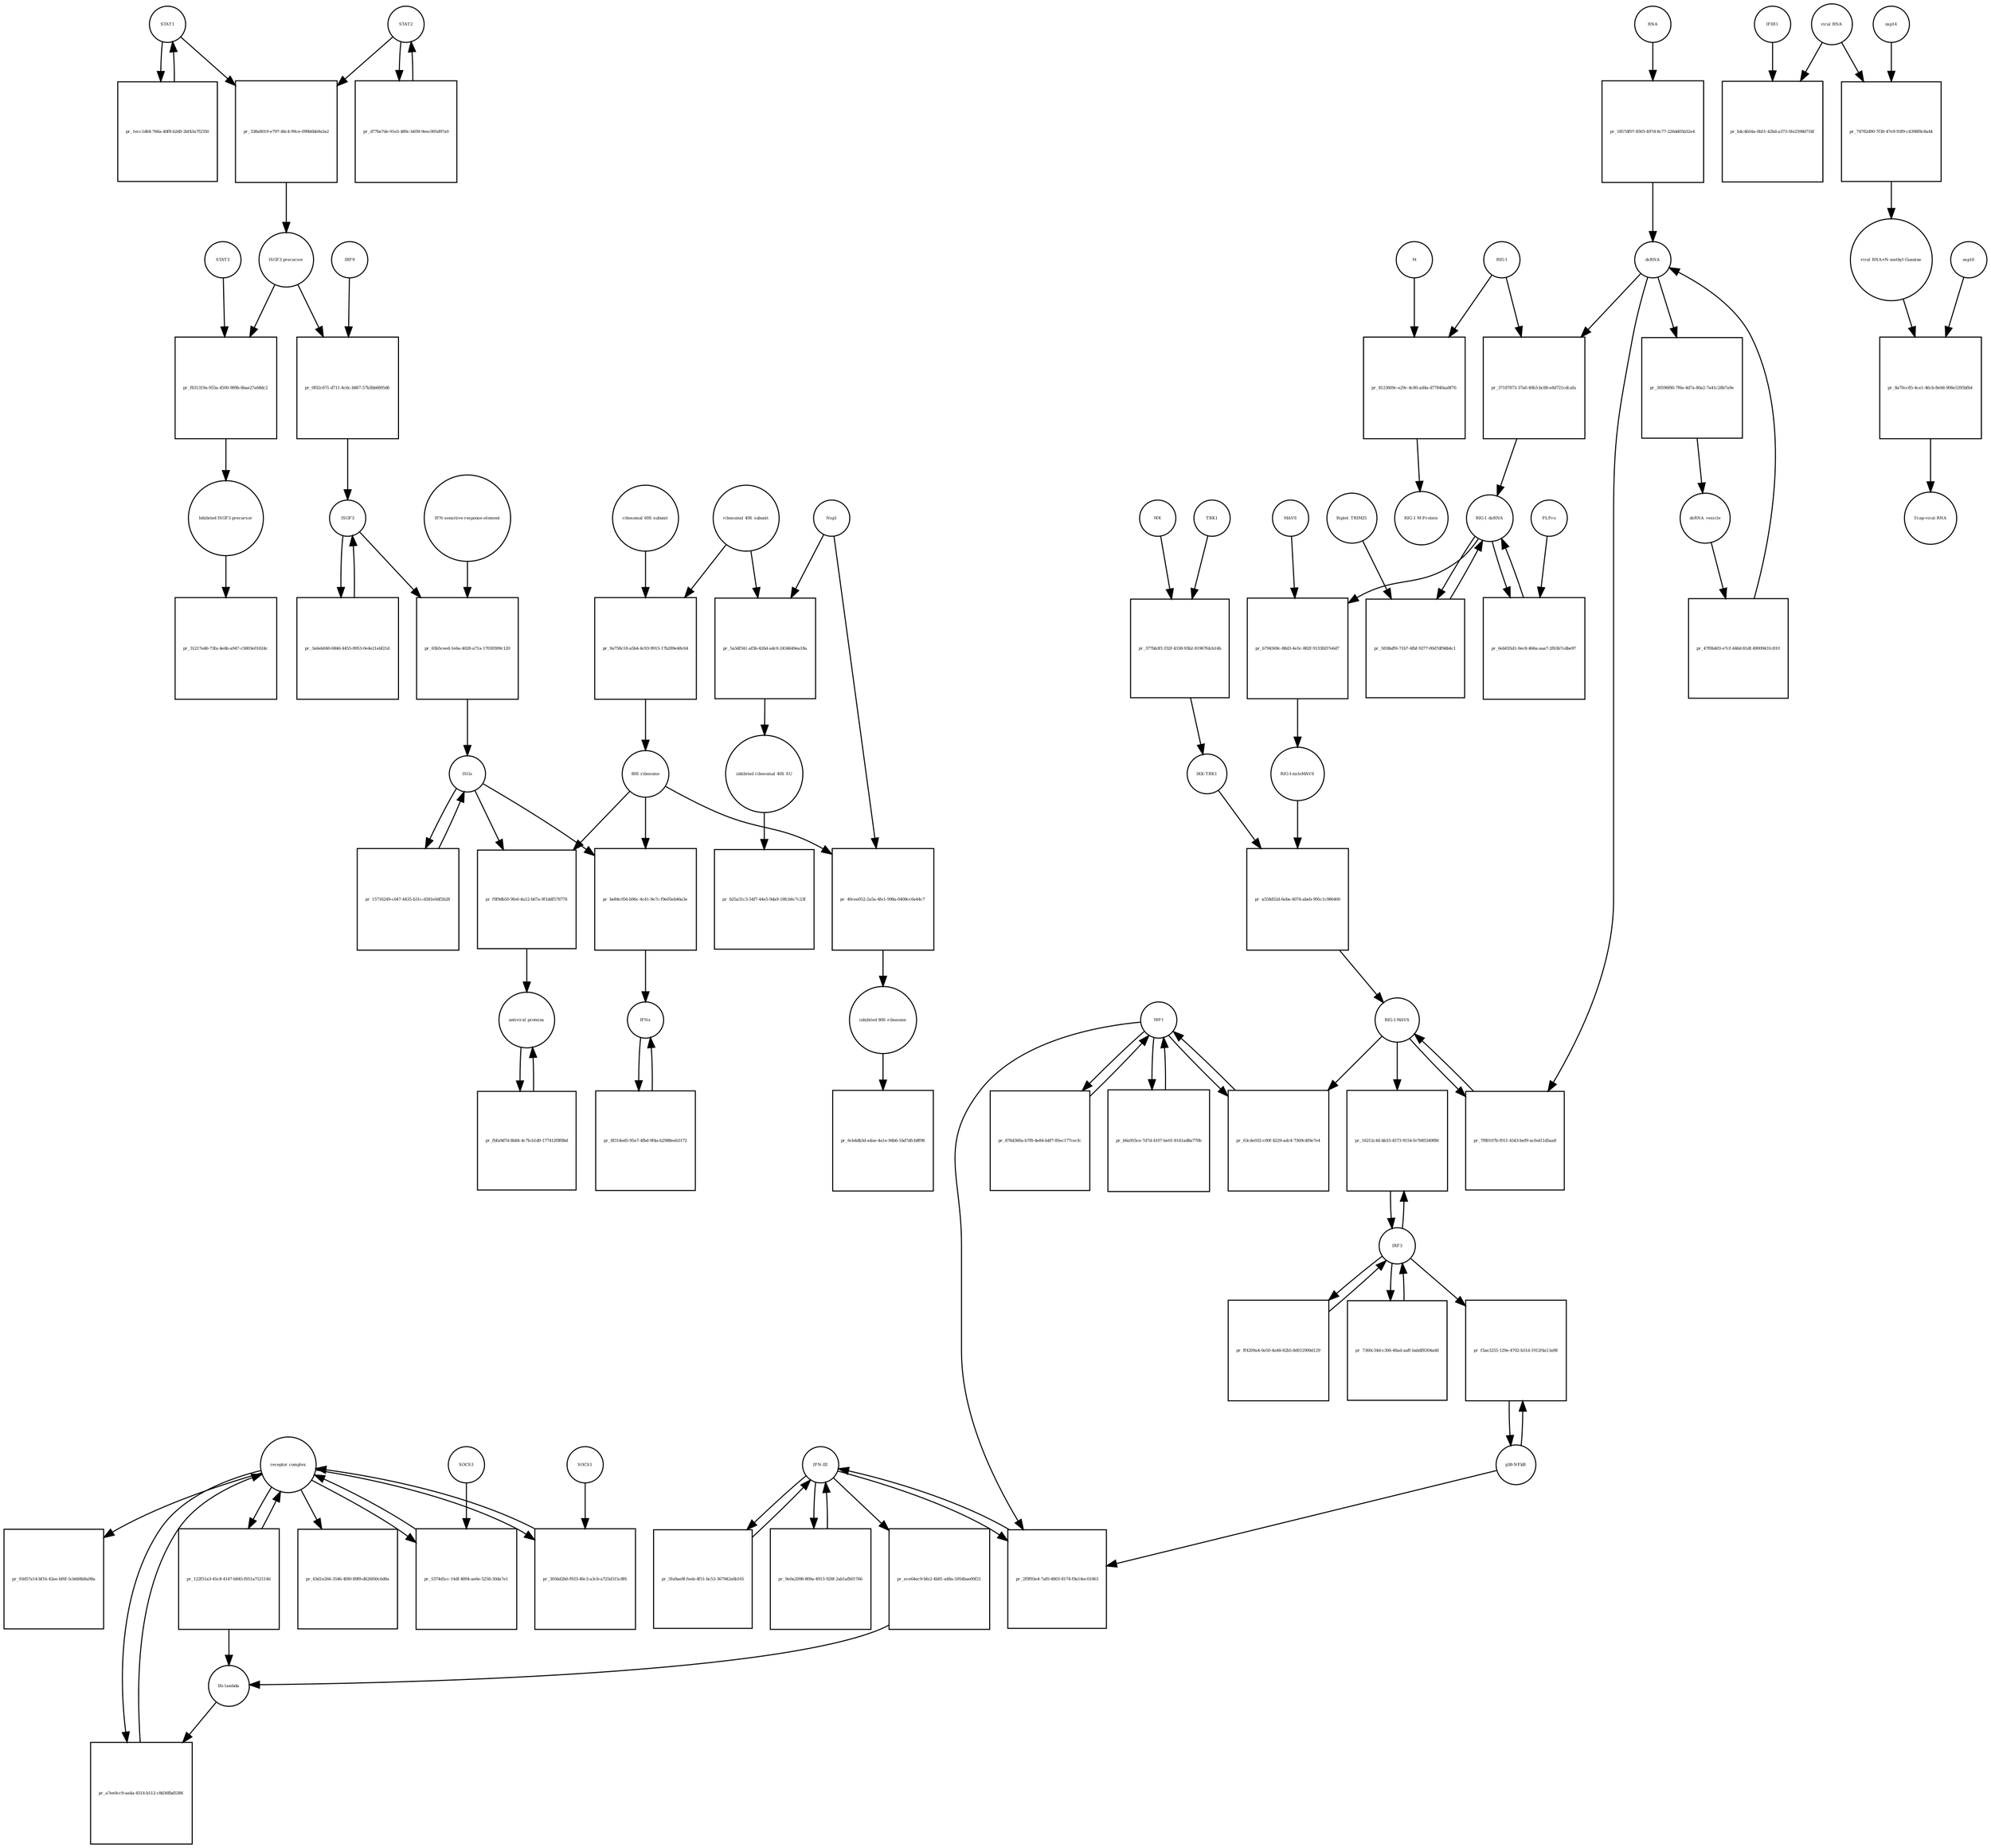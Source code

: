 strict digraph  {
STAT1 [annotation="", bipartite=0, cls=macromolecule, fontsize=4, label=STAT1, shape=circle];
"pr_338a8019-e797-46c4-99ce-099b6bb9a5a2" [annotation="", bipartite=1, cls=process, fontsize=4, label="pr_338a8019-e797-46c4-99ce-099b6bb9a5a2", shape=square];
STAT2 [annotation="", bipartite=0, cls=macromolecule, fontsize=4, label=STAT2, shape=circle];
"ISGF3 precursor" [annotation="", bipartite=0, cls=complex, fontsize=4, label="ISGF3 precursor", shape=circle];
"pr_1ecc1d64-766a-40f8-b2d0-2bf43a7f2350" [annotation="", bipartite=1, cls=process, fontsize=4, label="pr_1ecc1d64-766a-40f8-b2d0-2bf43a7f2350", shape=square];
"pr_d77be7de-91e5-480c-b659-9eec005d97a0" [annotation="", bipartite=1, cls=process, fontsize=4, label="pr_d77be7de-91e5-480c-b659-9eec005d97a0", shape=square];
"receptor complex" [annotation="", bipartite=0, cls=complex, fontsize=4, label="receptor complex", shape=circle];
"pr_a7ee0cc9-aa4a-4514-b112-c8d36fbd5386" [annotation="", bipartite=1, cls=process, fontsize=4, label="pr_a7ee0cc9-aa4a-4514-b112-c8d36fbd5386", shape=square];
"Ifn lambda" [annotation="", bipartite=0, cls=complex, fontsize=4, label="Ifn lambda", shape=circle];
"IFN-sensitive-response-element" [annotation="", bipartite=0, cls="nucleic acid feature", fontsize=4, label="IFN-sensitive-response-element", shape=circle];
"pr_65b5ceed-1e6a-4028-a71a-17030599c120" [annotation="", bipartite=1, cls=process, fontsize=4, label="pr_65b5ceed-1e6a-4028-a71a-17030599c120", shape=square];
ISGs [annotation="", bipartite=0, cls="nucleic acid feature", fontsize=4, label=ISGs, shape=circle];
ISGF3 [annotation="", bipartite=0, cls=complex, fontsize=4, label=ISGF3, shape=circle];
"pr_be84c056-b96c-4c41-9e7c-f9e05eb46a3e" [annotation="", bipartite=1, cls=process, fontsize=4, label="pr_be84c056-b96c-4c41-9e7c-f9e05eb46a3e", shape=square];
IFNs [annotation="", bipartite=0, cls=complex, fontsize=4, label=IFNs, shape=circle];
"80S ribosome" [annotation="", bipartite=0, cls=complex, fontsize=4, label="80S ribosome", shape=circle];
"pr_f9f9db50-9fe6-4a12-b67a-9f1ddf578778" [annotation="", bipartite=1, cls=process, fontsize=4, label="pr_f9f9db50-9fe6-4a12-b67a-9f1ddf578778", shape=square];
"antiviral proteins" [annotation="", bipartite=0, cls=complex, fontsize=4, label="antiviral proteins", shape=circle];
"pr_3a6eb040-6846-4455-8953-0e4e21ebf21d" [annotation="", bipartite=1, cls=process, fontsize=4, label="pr_3a6eb040-6846-4455-8953-0e4e21ebf21d", shape=square];
"pr_15716249-c647-4435-b31c-d581e0df2b28" [annotation="", bipartite=1, cls=process, fontsize=4, label="pr_15716249-c647-4435-b31c-d581e0df2b28", shape=square];
"pr_fbfa9d7d-8b84-4c7b-b1d0-177412f8f8bd" [annotation="", bipartite=1, cls=process, fontsize=4, label="pr_fbfa9d7d-8b84-4c7b-b1d0-177412f8f8bd", shape=square];
"viral RNA" [annotation="", bipartite=0, cls="nucleic acid feature", fontsize=4, label="viral RNA", shape=circle];
"pr_b4c4b54a-0b51-42bd-a373-5fe2598d71bf" [annotation="", bipartite=1, cls=process, fontsize=4, label="pr_b4c4b54a-0b51-42bd-a373-5fe2598d71bf", shape=square];
IFIH1 [annotation="", bipartite=0, cls=macromolecule, fontsize=4, label=IFIH1, shape=circle];
"pr_74782d90-7f30-47e9-93f9-c4398f8c8a44" [annotation="", bipartite=1, cls=process, fontsize=4, label="pr_74782d90-7f30-47e9-93f9-c4398f8c8a44", shape=square];
"viral RNA+N-methyl-Guanine" [annotation="", bipartite=0, cls="nucleic acid feature", fontsize=4, label="viral RNA+N-methyl-Guanine", shape=circle];
nsp14 [annotation=urn_miriam_ncbiprotein_YP_009725309, bipartite=0, cls=macromolecule, fontsize=4, label=nsp14, shape=circle];
"pr_8a70cc85-4ce1-46cb-8e0d-908e5395bfb4" [annotation="", bipartite=1, cls=process, fontsize=4, label="pr_8a70cc85-4ce1-46cb-8e0d-908e5395bfb4", shape=square];
"5'cap-viral-RNA" [annotation="", bipartite=0, cls="nucleic acid feature", fontsize=4, label="5'cap-viral-RNA", shape=circle];
nsp16 [annotation=urn_miriam_ncbiprotein_YP_009725311, bipartite=0, cls=macromolecule, fontsize=4, label=nsp16, shape=circle];
IKK [annotation="urn_miriam_uniprot_O14920|urn_miriam_uniprot_O15111", bipartite=0, cls=macromolecule, fontsize=4, label=IKK, shape=circle];
"pr_377bb3f1-f32f-4338-93b2-81967fdcb14b" [annotation="", bipartite=1, cls=process, fontsize=4, label="pr_377bb3f1-f32f-4338-93b2-81967fdcb14b", shape=square];
TBK1 [annotation=urn_miriam_uniprot_Q9UHD2, bipartite=0, cls=macromolecule, fontsize=4, label=TBK1, shape=circle];
"IKK-TBK1" [annotation="", bipartite=0, cls=complex, fontsize=4, label="IKK-TBK1", shape=circle];
IRF1 [annotation="", bipartite=0, cls=macromolecule, fontsize=4, label=IRF1, shape=circle];
"pr_63cde032-c00f-4229-adc4-7369c4f0e7e4" [annotation="", bipartite=1, cls=process, fontsize=4, label="pr_63cde032-c00f-4229-adc4-7369c4f0e7e4", shape=square];
"RIG-I-MAVS" [annotation="", bipartite=0, cls=complex, fontsize=4, label="RIG-I-MAVS", shape=circle];
"IFN-III" [annotation="", bipartite=0, cls=macromolecule, fontsize=4, label="IFN-III", shape=circle];
"pr_5fa9ae8f-feeb-4f51-bc53-367942a6b165" [annotation="", bipartite=1, cls=process, fontsize=4, label="pr_5fa9ae8f-feeb-4f51-bc53-367942a6b165", shape=square];
"pr_9e0a2098-809a-4913-928f-2ab1afb01766" [annotation="", bipartite=1, cls=process, fontsize=4, label="pr_9e0a2098-809a-4913-928f-2ab1afb01766", shape=square];
"pr_2f9f93e4-7af0-4803-8174-f9a14ec01063" [annotation="", bipartite=1, cls=process, fontsize=4, label="pr_2f9f93e4-7af0-4803-8174-f9a14ec01063", shape=square];
"p38-NFkB" [annotation="", bipartite=0, cls=complex, fontsize=4, label="p38-NFkB", shape=circle];
"pr_ece64ec9-bfe2-4b81-a48a-5954bae00f21" [annotation="", bipartite=1, cls=process, fontsize=4, label="pr_ece64ec9-bfe2-4b81-a48a-5954bae00f21", shape=square];
"RIG-I" [annotation=urn_miriam_uniprot_O95786, bipartite=0, cls=macromolecule, fontsize=4, label="RIG-I", shape=circle];
"pr_37187873-37a6-49b3-bc88-e8d721cdcafa" [annotation="", bipartite=1, cls=process, fontsize=4, label="pr_37187873-37a6-49b3-bc88-e8d721cdcafa", shape=square];
"RIG-I_dsRNA" [annotation="", bipartite=0, cls=complex, fontsize=4, label="RIG-I_dsRNA", shape=circle];
dsRNA [annotation="", bipartite=0, cls="nucleic acid feature", fontsize=4, label=dsRNA, shape=circle];
"RIG-I-mitoMAVS" [annotation="", bipartite=0, cls=complex, fontsize=4, label="RIG-I-mitoMAVS", shape=circle];
"pr_a558d52d-6ebe-4074-abeb-995c1c986400" [annotation="", bipartite=1, cls=process, fontsize=4, label="pr_a558d52d-6ebe-4074-abeb-995c1c986400", shape=square];
"pr_30596f80-7f6e-4d7a-80a2-7a41c28b7a9e" [annotation="", bipartite=1, cls=process, fontsize=4, label="pr_30596f80-7f6e-4d7a-80a2-7a41c28b7a9e", shape=square];
dsRNA_vesicle [annotation="", bipartite=0, cls="nucleic acid feature", fontsize=4, label=dsRNA_vesicle, shape=circle];
"pr_47f0b403-e7cf-446d-81df-49009431c810" [annotation="", bipartite=1, cls=process, fontsize=4, label="pr_47f0b403-e7cf-446d-81df-49009431c810", shape=square];
"pr_876d360a-b7f8-4e84-b4f7-85ec177cecfc" [annotation="", bipartite=1, cls=process, fontsize=4, label="pr_876d360a-b7f8-4e84-b4f7-85ec177cecfc", shape=square];
"pr_b6a955ce-7d7d-4107-be01-8141ad8a770b" [annotation="", bipartite=1, cls=process, fontsize=4, label="pr_b6a955ce-7d7d-4107-be01-8141ad8a770b", shape=square];
RNA [annotation="", bipartite=0, cls="nucleic acid feature", fontsize=4, label=RNA, shape=circle];
"pr_1857df07-8503-497d-8c77-226dd05b32e4" [annotation="", bipartite=1, cls=process, fontsize=4, label="pr_1857df07-8503-497d-8c77-226dd05b32e4", shape=square];
"ribosomal 60S subunit" [annotation="", bipartite=0, cls=complex, fontsize=4, label="ribosomal 60S subunit", shape=circle];
"pr_9a758c18-a5b4-4c93-9915-17b289e48c64" [annotation="", bipartite=1, cls=process, fontsize=4, label="pr_9a758c18-a5b4-4c93-9915-17b289e48c64", shape=square];
"ribosomal 40S subunit" [annotation="", bipartite=0, cls=complex, fontsize=4, label="ribosomal 40S subunit", shape=circle];
"pr_5a3df341-af3b-426d-adc0-2434649ea18a" [annotation="", bipartite=1, cls=process, fontsize=4, label="pr_5a3df341-af3b-426d-adc0-2434649ea18a", shape=square];
Nsp1 [annotation="urn_miriam_ncbiprotein_YP_009725297|urn_miriam_uniprot_P0C6X7", bipartite=0, cls=macromolecule, fontsize=4, label=Nsp1, shape=circle];
"inhibited ribosomal 40S SU" [annotation="urn_miriam_doi_10.1101%2F2020.05.18.102467", bipartite=0, cls=complex, fontsize=4, label="inhibited ribosomal 40S SU", shape=circle];
"pr_40cee052-2a5a-4fe1-998a-0408cc6e44c7" [annotation="", bipartite=1, cls=process, fontsize=4, label="pr_40cee052-2a5a-4fe1-998a-0408cc6e44c7", shape=square];
"inhibited 80S ribosome" [annotation="", bipartite=0, cls=complex, fontsize=4, label="inhibited 80S ribosome", shape=circle];
"pr_f831319a-955a-4500-989b-6bae27a68dc2" [annotation="", bipartite=1, cls=process, fontsize=4, label="pr_f831319a-955a-4500-989b-6bae27a68dc2", shape=square];
STAT3 [annotation="", bipartite=0, cls=macromolecule, fontsize=4, label=STAT3, shape=circle];
"Inhibited ISGF3 precursor" [annotation="", bipartite=0, cls=complex, fontsize=4, label="Inhibited ISGF3 precursor", shape=circle];
"pr_8f314ed5-95a7-4fbd-9f4a-b2988eeb3172" [annotation="", bipartite=1, cls=process, fontsize=4, label="pr_8f314ed5-95a7-4fbd-9f4a-b2988eeb3172", shape=square];
"pr_5374d5cc-14df-4894-ae6e-525fc30da7e1" [annotation="", bipartite=1, cls=process, fontsize=4, label="pr_5374d5cc-14df-4894-ae6e-525fc30da7e1", shape=square];
SOCS3 [annotation="", bipartite=0, cls=macromolecule, fontsize=4, label=SOCS3, shape=circle];
"pr_3056d2b0-f933-46c3-a3cb-a725d315c8f6" [annotation="", bipartite=1, cls=process, fontsize=4, label="pr_3056d2b0-f933-46c3-a3cb-a725d315c8f6", shape=square];
SOCS1 [annotation="", bipartite=0, cls=macromolecule, fontsize=4, label=SOCS1, shape=circle];
"pr_31217ed6-73fa-4e4b-a947-c5803e01624c" [annotation="", bipartite=1, cls=process, fontsize=4, label="pr_31217ed6-73fa-4e4b-a947-c5803e01624c", shape=square];
"pr_63d1e266-3546-4f80-89f8-d626f60c6d9a" [annotation="", bipartite=1, cls=process, fontsize=4, label="pr_63d1e266-3546-4f80-89f8-d626f60c6d9a", shape=square];
"pr_93d57a14-bf16-42ee-bf6f-5cb684b8a98a" [annotation="", bipartite=1, cls=process, fontsize=4, label="pr_93d57a14-bf16-42ee-bf6f-5cb684b8a98a", shape=square];
"pr_6cb4db3d-a4ae-4a1e-94b6-1bd7dfcb8f98" [annotation="", bipartite=1, cls=process, fontsize=4, label="pr_6cb4db3d-a4ae-4a1e-94b6-1bd7dfcb8f98", shape=square];
"pr_b25a31c3-54f7-44e5-9da9-18fcb6c7c23f" [annotation="", bipartite=1, cls=process, fontsize=4, label="pr_b25a31c3-54f7-44e5-9da9-18fcb6c7c23f", shape=square];
"pr_122f51a3-45c8-4147-b845-f051a7521146" [annotation="", bipartite=1, cls=process, fontsize=4, label="pr_122f51a3-45c8-4147-b845-f051a7521146", shape=square];
M [annotation=urn_miriam_uniprot_P0DTC5, bipartite=0, cls=macromolecule, fontsize=4, label=M, shape=circle];
"pr_8123609c-e29c-4c80-ad4a-d77840aa8f76" [annotation="", bipartite=1, cls=process, fontsize=4, label="pr_8123609c-e29c-4c80-ad4a-d77840aa8f76", shape=square];
"RIG-1 M-Protein" [annotation="", bipartite=0, cls=complex, fontsize=4, label="RIG-1 M-Protein", shape=circle];
"pr_b794569c-88d3-4e5c-882f-9133fd37e6d7" [annotation="", bipartite=1, cls=process, fontsize=4, label="pr_b794569c-88d3-4e5c-882f-9133fd37e6d7", shape=square];
MAVS [annotation=urn_miriam_uniprot_Q7Z434, bipartite=0, cls=macromolecule, fontsize=4, label=MAVS, shape=circle];
"pr_5838aff6-71b7-4fbf-9277-00d7df9db4c1" [annotation="", bipartite=1, cls=process, fontsize=4, label="pr_5838aff6-71b7-4fbf-9277-00d7df9db4c1", shape=square];
Riplet_TRIM25 [annotation="", bipartite=0, cls=complex, fontsize=4, label=Riplet_TRIM25, shape=circle];
"pr_6eb035d1-0ec8-466a-aaa7-2f63b7cdbe97" [annotation="", bipartite=1, cls=process, fontsize=4, label="pr_6eb035d1-0ec8-466a-aaa7-2f63b7cdbe97", shape=square];
PLPro [annotation="urn_miriam_uniprot_P0C6X7|urn_miriam_uniprot_P0C6U8", bipartite=0, cls=macromolecule, fontsize=4, label=PLPro, shape=circle];
IRF3 [annotation=urn_miriam_uniprot_Q14653, bipartite=0, cls=macromolecule, fontsize=4, label=IRF3, shape=circle];
"pr_16212c44-bb33-4573-9154-fe7685349f86" [annotation="", bipartite=1, cls=process, fontsize=4, label="pr_16212c44-bb33-4573-9154-fe7685349f86", shape=square];
"pr_ff4209a4-0e50-4a48-82b5-8d012900d129" [annotation="", bipartite=1, cls=process, fontsize=4, label="pr_ff4209a4-0e50-4a48-82b5-8d012900d129", shape=square];
"pr_7360c34d-c306-48ad-aaff-babdf8304add" [annotation="", bipartite=1, cls=process, fontsize=4, label="pr_7360c34d-c306-48ad-aaff-babdf8304add", shape=square];
"pr_7f80107b-f011-4543-bef9-acfed11d5aa8" [annotation="", bipartite=1, cls=process, fontsize=4, label="pr_7f80107b-f011-4543-bef9-acfed11d5aa8", shape=square];
"pr_f3ae3255-129e-4702-b31d-1912f4a13a98" [annotation="", bipartite=1, cls=process, fontsize=4, label="pr_f3ae3255-129e-4702-b31d-1912f4a13a98", shape=square];
"pr_0f02c671-d711-4c6c-b887-57b3bb6895d6" [annotation="", bipartite=1, cls=process, fontsize=4, label="pr_0f02c671-d711-4c6c-b887-57b3bb6895d6", shape=square];
IRF9 [annotation="", bipartite=0, cls=macromolecule, fontsize=4, label=IRF9, shape=circle];
STAT1 -> "pr_338a8019-e797-46c4-99ce-099b6bb9a5a2"  [annotation="", interaction_type=consumption];
STAT1 -> "pr_1ecc1d64-766a-40f8-b2d0-2bf43a7f2350"  [annotation="", interaction_type=consumption];
"pr_338a8019-e797-46c4-99ce-099b6bb9a5a2" -> "ISGF3 precursor"  [annotation="", interaction_type=production];
STAT2 -> "pr_338a8019-e797-46c4-99ce-099b6bb9a5a2"  [annotation="", interaction_type=consumption];
STAT2 -> "pr_d77be7de-91e5-480c-b659-9eec005d97a0"  [annotation="", interaction_type=consumption];
"ISGF3 precursor" -> "pr_f831319a-955a-4500-989b-6bae27a68dc2"  [annotation="", interaction_type=consumption];
"ISGF3 precursor" -> "pr_0f02c671-d711-4c6c-b887-57b3bb6895d6"  [annotation="", interaction_type=consumption];
"pr_1ecc1d64-766a-40f8-b2d0-2bf43a7f2350" -> STAT1  [annotation="", interaction_type=production];
"pr_d77be7de-91e5-480c-b659-9eec005d97a0" -> STAT2  [annotation="", interaction_type=production];
"receptor complex" -> "pr_a7ee0cc9-aa4a-4514-b112-c8d36fbd5386"  [annotation="", interaction_type=consumption];
"receptor complex" -> "pr_5374d5cc-14df-4894-ae6e-525fc30da7e1"  [annotation="", interaction_type=consumption];
"receptor complex" -> "pr_3056d2b0-f933-46c3-a3cb-a725d315c8f6"  [annotation="", interaction_type=consumption];
"receptor complex" -> "pr_63d1e266-3546-4f80-89f8-d626f60c6d9a"  [annotation="", interaction_type=consumption];
"receptor complex" -> "pr_93d57a14-bf16-42ee-bf6f-5cb684b8a98a"  [annotation="", interaction_type=consumption];
"receptor complex" -> "pr_122f51a3-45c8-4147-b845-f051a7521146"  [annotation="", interaction_type=consumption];
"pr_a7ee0cc9-aa4a-4514-b112-c8d36fbd5386" -> "receptor complex"  [annotation="", interaction_type=production];
"Ifn lambda" -> "pr_a7ee0cc9-aa4a-4514-b112-c8d36fbd5386"  [annotation="urn_miriam_doi_10.3791%2F53575", interaction_type=stimulation];
"IFN-sensitive-response-element" -> "pr_65b5ceed-1e6a-4028-a71a-17030599c120"  [annotation="", interaction_type=consumption];
"pr_65b5ceed-1e6a-4028-a71a-17030599c120" -> ISGs  [annotation="", interaction_type=production];
ISGs -> "pr_be84c056-b96c-4c41-9e7c-f9e05eb46a3e"  [annotation="", interaction_type=consumption];
ISGs -> "pr_f9f9db50-9fe6-4a12-b67a-9f1ddf578778"  [annotation="", interaction_type=consumption];
ISGs -> "pr_15716249-c647-4435-b31c-d581e0df2b28"  [annotation="", interaction_type=consumption];
ISGF3 -> "pr_65b5ceed-1e6a-4028-a71a-17030599c120"  [annotation=urn_miriam_pubmed_30936491, interaction_type="necessary stimulation"];
ISGF3 -> "pr_3a6eb040-6846-4455-8953-0e4e21ebf21d"  [annotation="", interaction_type=consumption];
"pr_be84c056-b96c-4c41-9e7c-f9e05eb46a3e" -> IFNs  [annotation="", interaction_type=production];
IFNs -> "pr_8f314ed5-95a7-4fbd-9f4a-b2988eeb3172"  [annotation="", interaction_type=consumption];
"80S ribosome" -> "pr_be84c056-b96c-4c41-9e7c-f9e05eb46a3e"  [annotation=urn_miriam_pubmed_30936491, interaction_type=catalysis];
"80S ribosome" -> "pr_f9f9db50-9fe6-4a12-b67a-9f1ddf578778"  [annotation=urn_miriam_pubmed_30936491, interaction_type=catalysis];
"80S ribosome" -> "pr_40cee052-2a5a-4fe1-998a-0408cc6e44c7"  [annotation="", interaction_type=consumption];
"pr_f9f9db50-9fe6-4a12-b67a-9f1ddf578778" -> "antiviral proteins"  [annotation="", interaction_type=production];
"antiviral proteins" -> "pr_fbfa9d7d-8b84-4c7b-b1d0-177412f8f8bd"  [annotation="", interaction_type=consumption];
"pr_3a6eb040-6846-4455-8953-0e4e21ebf21d" -> ISGF3  [annotation="", interaction_type=production];
"pr_15716249-c647-4435-b31c-d581e0df2b28" -> ISGs  [annotation="", interaction_type=production];
"pr_fbfa9d7d-8b84-4c7b-b1d0-177412f8f8bd" -> "antiviral proteins"  [annotation="", interaction_type=production];
"viral RNA" -> "pr_b4c4b54a-0b51-42bd-a373-5fe2598d71bf"  [annotation="", interaction_type=consumption];
"viral RNA" -> "pr_74782d90-7f30-47e9-93f9-c4398f8c8a44"  [annotation="", interaction_type=consumption];
IFIH1 -> "pr_b4c4b54a-0b51-42bd-a373-5fe2598d71bf"  [annotation="urn_miriam_doi_10.1016%2Fj.chom.2020.05.008", interaction_type=catalysis];
"pr_74782d90-7f30-47e9-93f9-c4398f8c8a44" -> "viral RNA+N-methyl-Guanine"  [annotation="", interaction_type=production];
"viral RNA+N-methyl-Guanine" -> "pr_8a70cc85-4ce1-46cb-8e0d-908e5395bfb4"  [annotation="", interaction_type=consumption];
nsp14 -> "pr_74782d90-7f30-47e9-93f9-c4398f8c8a44"  [annotation="urn_miriam_doi_10.1016%2Fj.chom.2020.05.008", interaction_type=catalysis];
"pr_8a70cc85-4ce1-46cb-8e0d-908e5395bfb4" -> "5'cap-viral-RNA"  [annotation="", interaction_type=production];
nsp16 -> "pr_8a70cc85-4ce1-46cb-8e0d-908e5395bfb4"  [annotation="urn_miriam_doi_10.1016%2Fj.chom.2020.05.008", interaction_type=catalysis];
IKK -> "pr_377bb3f1-f32f-4338-93b2-81967fdcb14b"  [annotation="", interaction_type=consumption];
"pr_377bb3f1-f32f-4338-93b2-81967fdcb14b" -> "IKK-TBK1"  [annotation="", interaction_type=production];
TBK1 -> "pr_377bb3f1-f32f-4338-93b2-81967fdcb14b"  [annotation="", interaction_type=consumption];
"IKK-TBK1" -> "pr_a558d52d-6ebe-4074-abeb-995c1c986400"  [annotation="", interaction_type=consumption];
IRF1 -> "pr_63cde032-c00f-4229-adc4-7369c4f0e7e4"  [annotation="", interaction_type=consumption];
IRF1 -> "pr_2f9f93e4-7af0-4803-8174-f9a14ec01063"  [annotation="", interaction_type=stimulation];
IRF1 -> "pr_876d360a-b7f8-4e84-b4f7-85ec177cecfc"  [annotation="", interaction_type=consumption];
IRF1 -> "pr_b6a955ce-7d7d-4107-be01-8141ad8a770b"  [annotation="", interaction_type=consumption];
"pr_63cde032-c00f-4229-adc4-7369c4f0e7e4" -> IRF1  [annotation="", interaction_type=production];
"RIG-I-MAVS" -> "pr_63cde032-c00f-4229-adc4-7369c4f0e7e4"  [annotation=urn_miriam_pubmed_25045870, interaction_type=catalysis];
"RIG-I-MAVS" -> "pr_16212c44-bb33-4573-9154-fe7685349f86"  [annotation=urn_miriam_pubmed_25636800, interaction_type=stimulation];
"RIG-I-MAVS" -> "pr_7f80107b-f011-4543-bef9-acfed11d5aa8"  [annotation="", interaction_type=consumption];
"IFN-III" -> "pr_5fa9ae8f-feeb-4f51-bc53-367942a6b165"  [annotation="", interaction_type=consumption];
"IFN-III" -> "pr_9e0a2098-809a-4913-928f-2ab1afb01766"  [annotation="", interaction_type=consumption];
"IFN-III" -> "pr_2f9f93e4-7af0-4803-8174-f9a14ec01063"  [annotation="", interaction_type=consumption];
"IFN-III" -> "pr_ece64ec9-bfe2-4b81-a48a-5954bae00f21"  [annotation="", interaction_type=consumption];
"pr_5fa9ae8f-feeb-4f51-bc53-367942a6b165" -> "IFN-III"  [annotation="", interaction_type=production];
"pr_9e0a2098-809a-4913-928f-2ab1afb01766" -> "IFN-III"  [annotation="", interaction_type=production];
"pr_2f9f93e4-7af0-4803-8174-f9a14ec01063" -> "IFN-III"  [annotation="", interaction_type=production];
"p38-NFkB" -> "pr_2f9f93e4-7af0-4803-8174-f9a14ec01063"  [annotation="", interaction_type=stimulation];
"p38-NFkB" -> "pr_f3ae3255-129e-4702-b31d-1912f4a13a98"  [annotation="", interaction_type=consumption];
"pr_ece64ec9-bfe2-4b81-a48a-5954bae00f21" -> "Ifn lambda"  [annotation="", interaction_type=production];
"RIG-I" -> "pr_37187873-37a6-49b3-bc88-e8d721cdcafa"  [annotation="", interaction_type=consumption];
"RIG-I" -> "pr_8123609c-e29c-4c80-ad4a-d77840aa8f76"  [annotation="", interaction_type=consumption];
"pr_37187873-37a6-49b3-bc88-e8d721cdcafa" -> "RIG-I_dsRNA"  [annotation="", interaction_type=production];
"RIG-I_dsRNA" -> "pr_b794569c-88d3-4e5c-882f-9133fd37e6d7"  [annotation="", interaction_type=consumption];
"RIG-I_dsRNA" -> "pr_5838aff6-71b7-4fbf-9277-00d7df9db4c1"  [annotation="", interaction_type=consumption];
"RIG-I_dsRNA" -> "pr_6eb035d1-0ec8-466a-aaa7-2f63b7cdbe97"  [annotation="", interaction_type=consumption];
dsRNA -> "pr_37187873-37a6-49b3-bc88-e8d721cdcafa"  [annotation=urn_miriam_pubmed_25045870, interaction_type="necessary stimulation"];
dsRNA -> "pr_30596f80-7f6e-4d7a-80a2-7a41c28b7a9e"  [annotation="", interaction_type=consumption];
dsRNA -> "pr_7f80107b-f011-4543-bef9-acfed11d5aa8"  [annotation=urn_miriam_pubmed_25636800, interaction_type="necessary stimulation"];
"RIG-I-mitoMAVS" -> "pr_a558d52d-6ebe-4074-abeb-995c1c986400"  [annotation="", interaction_type=consumption];
"pr_a558d52d-6ebe-4074-abeb-995c1c986400" -> "RIG-I-MAVS"  [annotation="", interaction_type=production];
"pr_30596f80-7f6e-4d7a-80a2-7a41c28b7a9e" -> dsRNA_vesicle  [annotation="", interaction_type=production];
dsRNA_vesicle -> "pr_47f0b403-e7cf-446d-81df-49009431c810"  [annotation="", interaction_type=consumption];
"pr_47f0b403-e7cf-446d-81df-49009431c810" -> dsRNA  [annotation="", interaction_type=production];
"pr_876d360a-b7f8-4e84-b4f7-85ec177cecfc" -> IRF1  [annotation="", interaction_type=production];
"pr_b6a955ce-7d7d-4107-be01-8141ad8a770b" -> IRF1  [annotation="", interaction_type=production];
RNA -> "pr_1857df07-8503-497d-8c77-226dd05b32e4"  [annotation="", interaction_type=consumption];
"pr_1857df07-8503-497d-8c77-226dd05b32e4" -> dsRNA  [annotation="", interaction_type=production];
"ribosomal 60S subunit" -> "pr_9a758c18-a5b4-4c93-9915-17b289e48c64"  [annotation="", interaction_type=consumption];
"pr_9a758c18-a5b4-4c93-9915-17b289e48c64" -> "80S ribosome"  [annotation="", interaction_type=production];
"ribosomal 40S subunit" -> "pr_9a758c18-a5b4-4c93-9915-17b289e48c64"  [annotation="", interaction_type=consumption];
"ribosomal 40S subunit" -> "pr_5a3df341-af3b-426d-adc0-2434649ea18a"  [annotation="", interaction_type=consumption];
"pr_5a3df341-af3b-426d-adc0-2434649ea18a" -> "inhibited ribosomal 40S SU"  [annotation="", interaction_type=production];
Nsp1 -> "pr_5a3df341-af3b-426d-adc0-2434649ea18a"  [annotation="", interaction_type=consumption];
Nsp1 -> "pr_40cee052-2a5a-4fe1-998a-0408cc6e44c7"  [annotation="", interaction_type=consumption];
"inhibited ribosomal 40S SU" -> "pr_b25a31c3-54f7-44e5-9da9-18fcb6c7c23f"  [annotation="", interaction_type=consumption];
"pr_40cee052-2a5a-4fe1-998a-0408cc6e44c7" -> "inhibited 80S ribosome"  [annotation="", interaction_type=production];
"inhibited 80S ribosome" -> "pr_6cb4db3d-a4ae-4a1e-94b6-1bd7dfcb8f98"  [annotation="", interaction_type=consumption];
"pr_f831319a-955a-4500-989b-6bae27a68dc2" -> "Inhibited ISGF3 precursor"  [annotation="", interaction_type=production];
STAT3 -> "pr_f831319a-955a-4500-989b-6bae27a68dc2"  [annotation="", interaction_type=consumption];
"Inhibited ISGF3 precursor" -> "pr_31217ed6-73fa-4e4b-a947-c5803e01624c"  [annotation="", interaction_type=consumption];
"pr_8f314ed5-95a7-4fbd-9f4a-b2988eeb3172" -> IFNs  [annotation="", interaction_type=production];
"pr_5374d5cc-14df-4894-ae6e-525fc30da7e1" -> "receptor complex"  [annotation="", interaction_type=production];
SOCS3 -> "pr_5374d5cc-14df-4894-ae6e-525fc30da7e1"  [annotation="", interaction_type=consumption];
"pr_3056d2b0-f933-46c3-a3cb-a725d315c8f6" -> "receptor complex"  [annotation="", interaction_type=production];
SOCS1 -> "pr_3056d2b0-f933-46c3-a3cb-a725d315c8f6"  [annotation="", interaction_type=consumption];
"pr_122f51a3-45c8-4147-b845-f051a7521146" -> "Ifn lambda"  [annotation="", interaction_type=production];
"pr_122f51a3-45c8-4147-b845-f051a7521146" -> "receptor complex"  [annotation="", interaction_type=production];
M -> "pr_8123609c-e29c-4c80-ad4a-d77840aa8f76"  [annotation="", interaction_type=consumption];
"pr_8123609c-e29c-4c80-ad4a-d77840aa8f76" -> "RIG-1 M-Protein"  [annotation="", interaction_type=production];
"pr_b794569c-88d3-4e5c-882f-9133fd37e6d7" -> "RIG-I-mitoMAVS"  [annotation="", interaction_type=production];
MAVS -> "pr_b794569c-88d3-4e5c-882f-9133fd37e6d7"  [annotation="", interaction_type=consumption];
"pr_5838aff6-71b7-4fbf-9277-00d7df9db4c1" -> "RIG-I_dsRNA"  [annotation="", interaction_type=production];
Riplet_TRIM25 -> "pr_5838aff6-71b7-4fbf-9277-00d7df9db4c1"  [annotation=urn_miriam_pubmed_22390971, interaction_type=catalysis];
"pr_6eb035d1-0ec8-466a-aaa7-2f63b7cdbe97" -> "RIG-I_dsRNA"  [annotation="", interaction_type=production];
PLPro -> "pr_6eb035d1-0ec8-466a-aaa7-2f63b7cdbe97"  [annotation=urn_miriam_pubmed_25554382, interaction_type=catalysis];
IRF3 -> "pr_16212c44-bb33-4573-9154-fe7685349f86"  [annotation="", interaction_type=consumption];
IRF3 -> "pr_ff4209a4-0e50-4a48-82b5-8d012900d129"  [annotation="", interaction_type=consumption];
IRF3 -> "pr_7360c34d-c306-48ad-aaff-babdf8304add"  [annotation="", interaction_type=consumption];
IRF3 -> "pr_f3ae3255-129e-4702-b31d-1912f4a13a98"  [annotation="", interaction_type=consumption];
"pr_16212c44-bb33-4573-9154-fe7685349f86" -> IRF3  [annotation="", interaction_type=production];
"pr_ff4209a4-0e50-4a48-82b5-8d012900d129" -> IRF3  [annotation="", interaction_type=production];
"pr_7360c34d-c306-48ad-aaff-babdf8304add" -> IRF3  [annotation="", interaction_type=production];
"pr_7f80107b-f011-4543-bef9-acfed11d5aa8" -> "RIG-I-MAVS"  [annotation="", interaction_type=production];
"pr_f3ae3255-129e-4702-b31d-1912f4a13a98" -> "p38-NFkB"  [annotation="", interaction_type=production];
"pr_0f02c671-d711-4c6c-b887-57b3bb6895d6" -> ISGF3  [annotation="", interaction_type=production];
IRF9 -> "pr_0f02c671-d711-4c6c-b887-57b3bb6895d6"  [annotation="", interaction_type=consumption];
}
